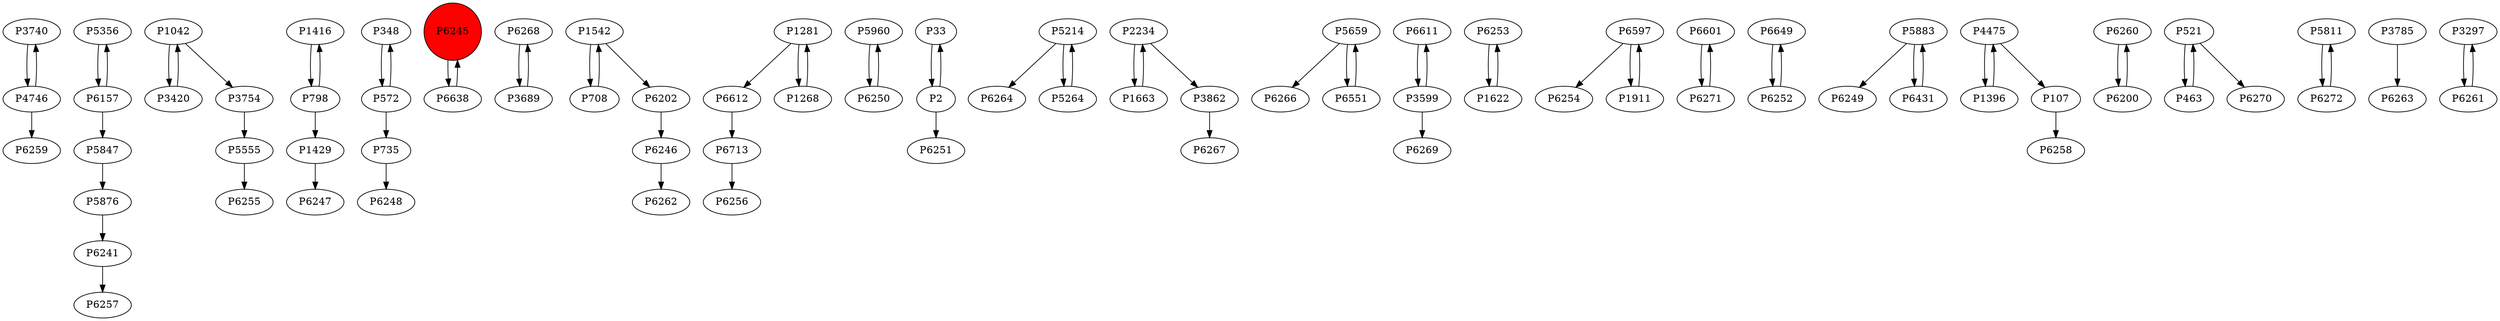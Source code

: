 digraph {
	P3740 -> P4746
	P5356 -> P6157
	P5555 -> P6255
	P1416 -> P798
	P348 -> P572
	P6245 -> P6638
	P6268 -> P3689
	P6157 -> P5847
	P6246 -> P6262
	P6612 -> P6713
	P5960 -> P6250
	P33 -> P2
	P5214 -> P6264
	P2234 -> P1663
	P5659 -> P6266
	P6638 -> P6245
	P6611 -> P3599
	P1542 -> P708
	P4746 -> P3740
	P6253 -> P1622
	P6202 -> P6246
	P5847 -> P5876
	P735 -> P6248
	P6597 -> P6254
	P798 -> P1416
	P3599 -> P6611
	P6601 -> P6271
	P2 -> P6251
	P1429 -> P6247
	P6551 -> P5659
	P6649 -> P6252
	P3754 -> P5555
	P5883 -> P6249
	P107 -> P6258
	P708 -> P1542
	P2234 -> P3862
	P6260 -> P6200
	P6241 -> P6257
	P521 -> P463
	P1281 -> P6612
	P3689 -> P6268
	P572 -> P735
	P2 -> P33
	P1396 -> P4475
	P3862 -> P6267
	P521 -> P6270
	P6252 -> P6649
	P6200 -> P6260
	P5811 -> P6272
	P3599 -> P6269
	P6431 -> P5883
	P3420 -> P1042
	P1542 -> P6202
	P4475 -> P107
	P5876 -> P6241
	P1663 -> P2234
	P3785 -> P6263
	P3297 -> P6261
	P5264 -> P5214
	P5214 -> P5264
	P1622 -> P6253
	P1281 -> P1268
	P6271 -> P6601
	P6713 -> P6256
	P5883 -> P6431
	P4746 -> P6259
	P1042 -> P3754
	P798 -> P1429
	P5659 -> P6551
	P6597 -> P1911
	P572 -> P348
	P1911 -> P6597
	P4475 -> P1396
	P6261 -> P3297
	P463 -> P521
	P6272 -> P5811
	P1268 -> P1281
	P6157 -> P5356
	P6250 -> P5960
	P1042 -> P3420
	P6245 [shape=circle]
	P6245 [style=filled]
	P6245 [fillcolor=red]
}